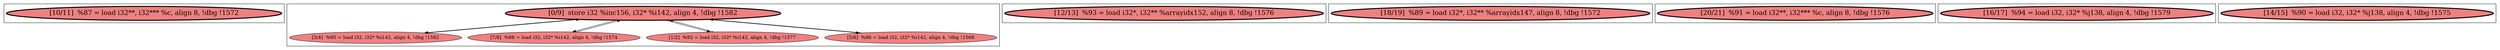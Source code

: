 
digraph G {





subgraph cluster6 {


node2842 [penwidth=3.0,fontsize=20,fillcolor=lightcoral,label="[10/11]  %87 = load i32**, i32*** %c, align 8, !dbg !1572",shape=ellipse,style=filled ]



}

subgraph cluster0 {


node2835 [penwidth=3.0,fontsize=20,fillcolor=lightcoral,label="[0/9]  store i32 %inc156, i32* %i142, align 4, !dbg !1582",shape=ellipse,style=filled ]
node2834 [fillcolor=lightcoral,label="[3/4]  %95 = load i32, i32* %i142, align 4, !dbg !1582",shape=ellipse,style=filled ]
node2832 [fillcolor=lightcoral,label="[7/8]  %88 = load i32, i32* %i142, align 4, !dbg !1574",shape=ellipse,style=filled ]
node2836 [fillcolor=lightcoral,label="[1/2]  %92 = load i32, i32* %i142, align 4, !dbg !1577",shape=ellipse,style=filled ]
node2833 [fillcolor=lightcoral,label="[5/6]  %86 = load i32, i32* %i142, align 4, !dbg !1568",shape=ellipse,style=filled ]

node2834->node2835 [ ]
node2835->node2836 [ ]
node2836->node2835 [ ]
node2832->node2835 [ ]
node2835->node2834 [ ]
node2835->node2832 [ ]
node2835->node2833 [ ]
node2833->node2835 [ ]


}

subgraph cluster5 {


node2841 [penwidth=3.0,fontsize=20,fillcolor=lightcoral,label="[12/13]  %93 = load i32*, i32** %arrayidx152, align 8, !dbg !1576",shape=ellipse,style=filled ]



}

subgraph cluster1 {


node2837 [penwidth=3.0,fontsize=20,fillcolor=lightcoral,label="[18/19]  %89 = load i32*, i32** %arrayidx147, align 8, !dbg !1572",shape=ellipse,style=filled ]



}

subgraph cluster2 {


node2838 [penwidth=3.0,fontsize=20,fillcolor=lightcoral,label="[20/21]  %91 = load i32**, i32*** %c, align 8, !dbg !1576",shape=ellipse,style=filled ]



}

subgraph cluster3 {


node2839 [penwidth=3.0,fontsize=20,fillcolor=lightcoral,label="[16/17]  %94 = load i32, i32* %j138, align 4, !dbg !1579",shape=ellipse,style=filled ]



}

subgraph cluster4 {


node2840 [penwidth=3.0,fontsize=20,fillcolor=lightcoral,label="[14/15]  %90 = load i32, i32* %j138, align 4, !dbg !1575",shape=ellipse,style=filled ]



}

}
